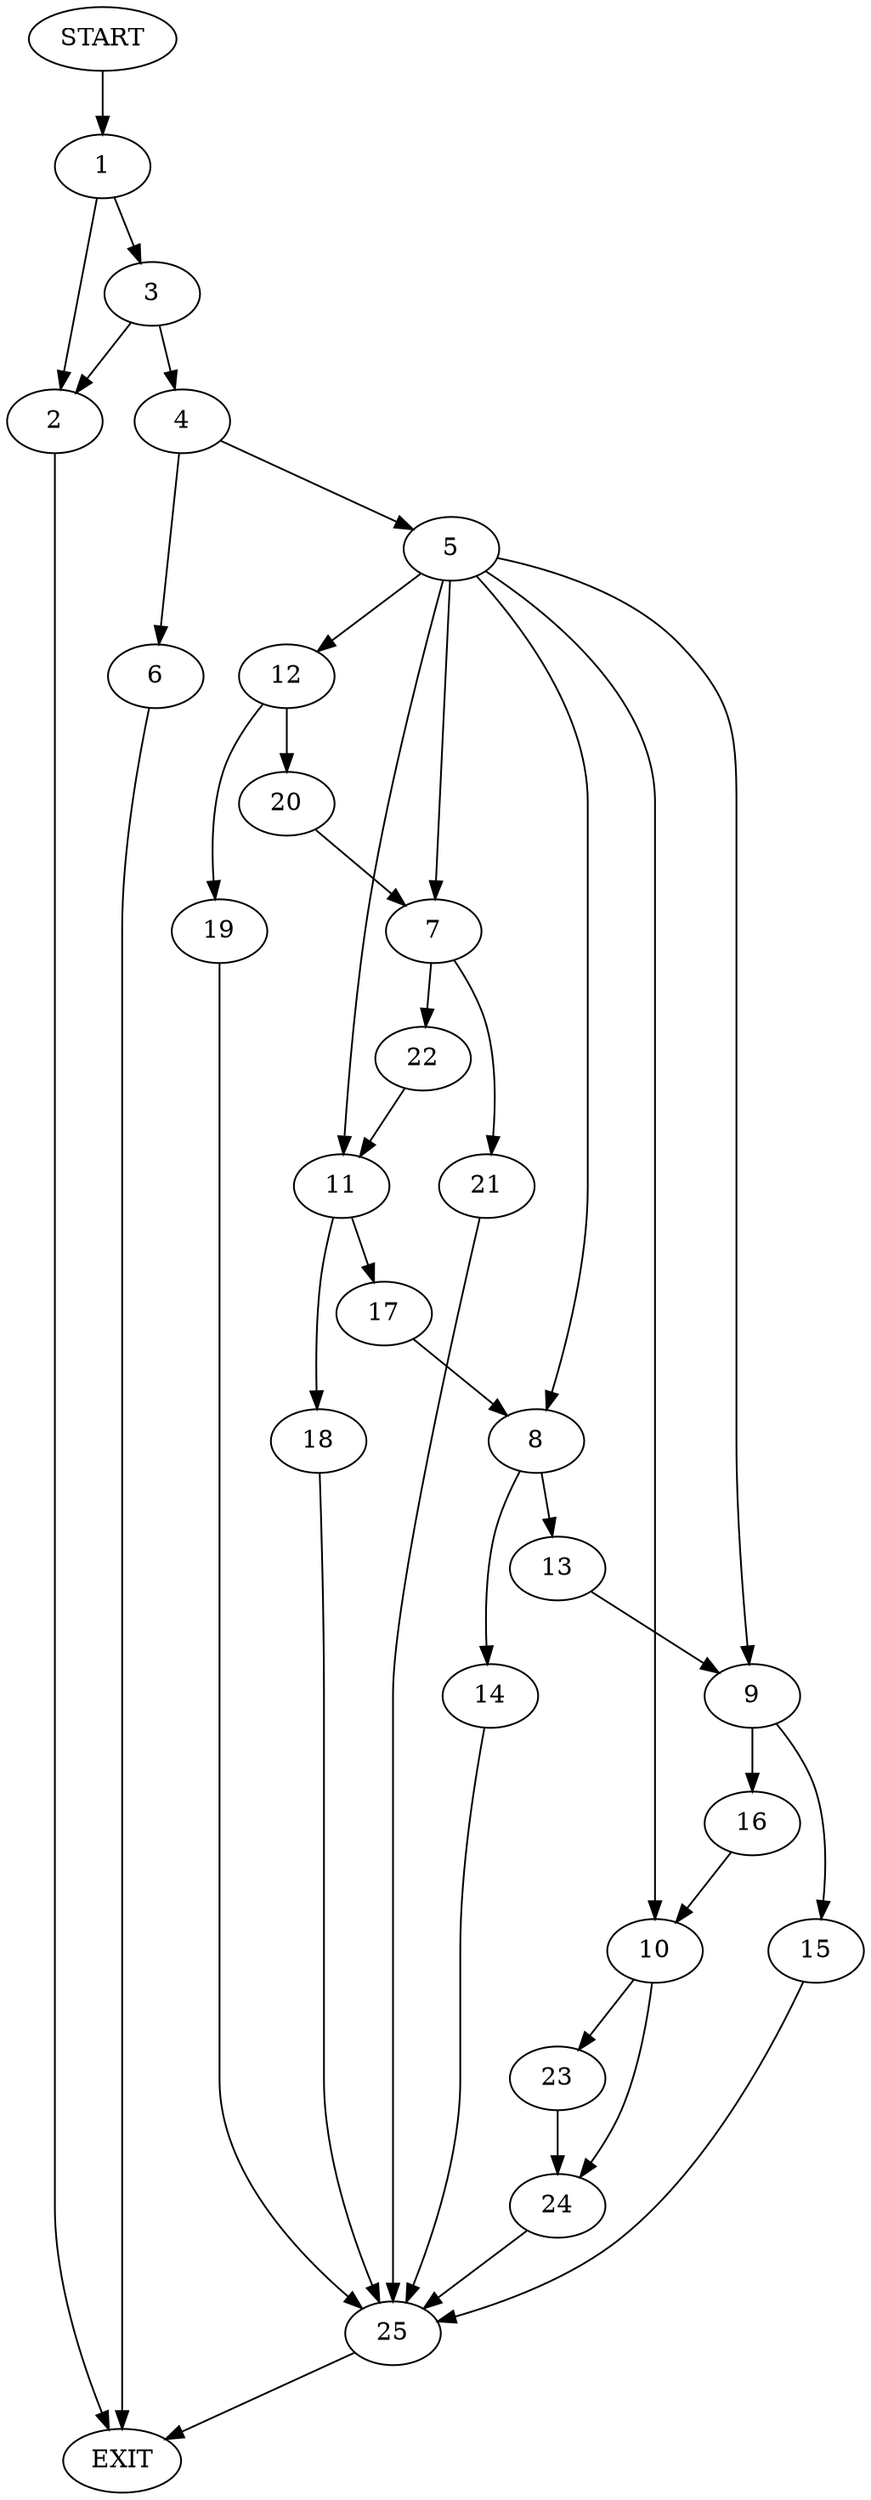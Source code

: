digraph {
0 [label="START"]
26 [label="EXIT"]
0 -> 1
1 -> 2
1 -> 3
2 -> 26
3 -> 2
3 -> 4
4 -> 5
4 -> 6
6 -> 26
5 -> 7
5 -> 8
5 -> 9
5 -> 10
5 -> 11
5 -> 12
8 -> 13
8 -> 14
9 -> 15
9 -> 16
11 -> 17
11 -> 18
12 -> 19
12 -> 20
7 -> 21
7 -> 22
10 -> 23
10 -> 24
20 -> 7
19 -> 25
25 -> 26
22 -> 11
21 -> 25
17 -> 8
18 -> 25
13 -> 9
14 -> 25
16 -> 10
15 -> 25
24 -> 25
23 -> 24
}
